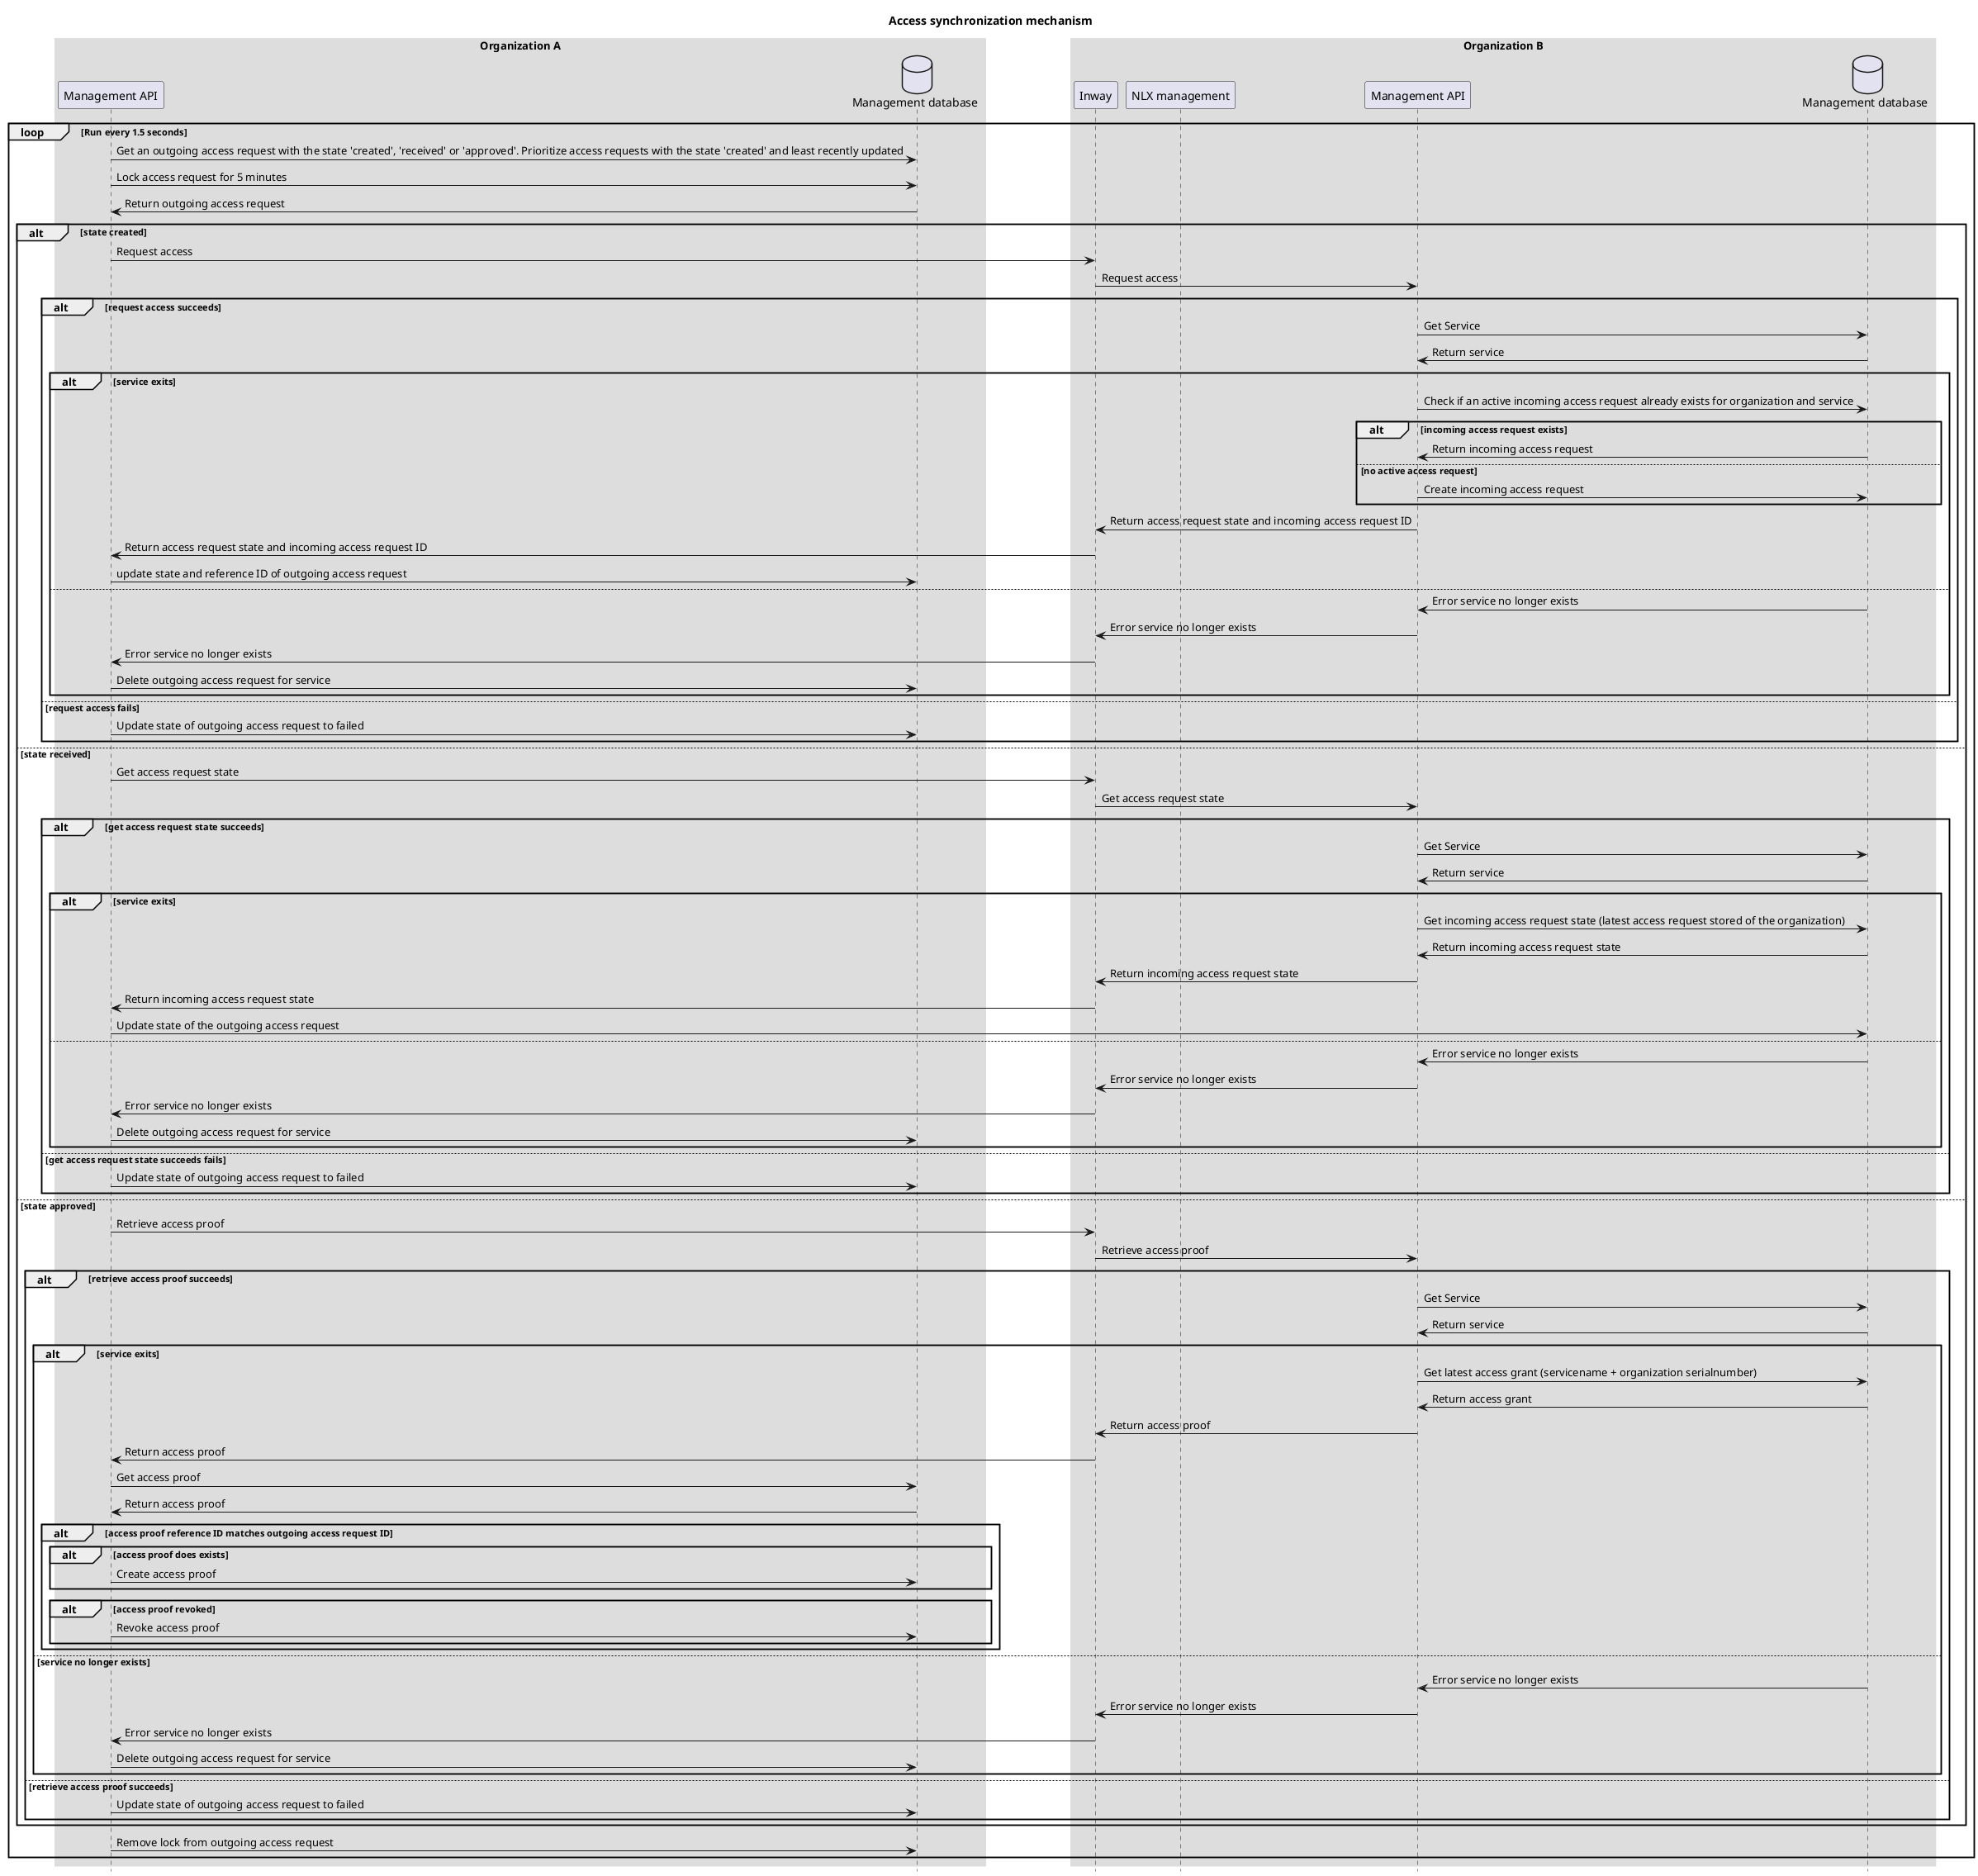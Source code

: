 @startuml
title: Access synchronization mechanism

skinparam sequenceBoxBorderColor #transparent
skinparam boxPadding 50
hide footbox

box "Organization A"
participant "Management API" as managementAPIOrgA
database "Management database" as managementDatabaseOrgA
end box

box "Organization B"
participant "Inway" as inwayOrgB
participant "NLX management" as managementUIOrgB
participant "Management API" as managementAPIOrgB
database "Management database" as managementDatabaseOrgB
end box

loop Run every 1.5 seconds
    managementAPIOrgA -> managementDatabaseOrgA: Get an outgoing access request with the state 'created', 'received' or 'approved'. Prioritize access requests with the state 'created' and least recently updated
    managementAPIOrgA -> managementDatabaseOrgA: Lock access request for 5 minutes
    managementDatabaseOrgA -> managementAPIOrgA: Return outgoing access request
    alt state created
        managementAPIOrgA -> inwayOrgB: Request access
        inwayOrgB -> managementAPIOrgB: Request access
         alt request access succeeds
            managementAPIOrgB -> managementDatabaseOrgB: Get Service
            managementDatabaseOrgB -> managementAPIOrgB: Return service
            alt service exits
                managementAPIOrgB -> managementDatabaseOrgB: Check if an active incoming access request already exists for organization and service
                alt incoming access request exists 
                    managementDatabaseOrgB -> managementAPIOrgB: Return incoming access request
                else no active access request
                    managementAPIOrgB -> managementDatabaseOrgB: Create incoming access request
                end
                managementAPIOrgB -> inwayOrgB: Return access request state and incoming access request ID
                inwayOrgB -> managementAPIOrgA: Return access request state and incoming access request ID
                managementAPIOrgA -> managementDatabaseOrgA: update state and reference ID of outgoing access request
            else 
                managementDatabaseOrgB -> managementAPIOrgB: Error service no longer exists
                managementAPIOrgB -> inwayOrgB: Error service no longer exists
                inwayOrgB -> managementAPIOrgA: Error service no longer exists
                managementAPIOrgA -> managementDatabaseOrgA: Delete outgoing access request for service
            end
        else request access fails
            managementAPIOrgA -> managementDatabaseOrgA: Update state of outgoing access request to failed
        end
    else state received
        managementAPIOrgA -> inwayOrgB: Get access request state
        inwayOrgB -> managementAPIOrgB: Get access request state
        alt get access request state succeeds
            managementAPIOrgB -> managementDatabaseOrgB: Get Service
            managementDatabaseOrgB -> managementAPIOrgB: Return service
            alt service exits
                managementAPIOrgB -> managementDatabaseOrgB: Get incoming access request state (latest access request stored of the organization)
                managementDatabaseOrgB -> managementAPIOrgB: Return incoming access request state
                managementAPIOrgB -> inwayOrgB: Return incoming access request state
                inwayOrgB -> managementAPIOrgA: Return incoming access request state
                managementAPIOrgA -> managementDatabaseOrgB: Update state of the outgoing access request
            else 
                managementDatabaseOrgB -> managementAPIOrgB: Error service no longer exists
                managementAPIOrgB -> inwayOrgB: Error service no longer exists
                inwayOrgB -> managementAPIOrgA: Error service no longer exists
                managementAPIOrgA -> managementDatabaseOrgA: Delete outgoing access request for service
            end
        else get access request state succeeds fails 
            managementAPIOrgA -> managementDatabaseOrgA: Update state of outgoing access request to failed
        end
    else state approved
        managementAPIOrgA -> inwayOrgB: Retrieve access proof
        inwayOrgB -> managementAPIOrgB: Retrieve access proof
        alt retrieve access proof succeeds
            managementAPIOrgB -> managementDatabaseOrgB: Get Service
            managementDatabaseOrgB -> managementAPIOrgB: Return service
            alt service exits
                managementAPIOrgB -> managementDatabaseOrgB: Get latest access grant (servicename + organization serialnumber)
                managementDatabaseOrgB -> managementAPIOrgB: Return access grant
                managementAPIOrgB -> inwayOrgB: Return access proof
                inwayOrgB -> managementAPIOrgA: Return access proof
                managementAPIOrgA -> managementDatabaseOrgA: Get access proof
                managementDatabaseOrgA -> managementAPIOrgA: Return access proof
                alt access proof reference ID matches outgoing access request ID
                    alt access proof does exists
                        managementAPIOrgA -> managementDatabaseOrgA: Create access proof
                    end
                    alt access proof revoked
                        managementAPIOrgA -> managementDatabaseOrgA: Revoke access proof
                    end
                end
            else service no longer exists
                managementDatabaseOrgB -> managementAPIOrgB: Error service no longer exists
                managementAPIOrgB -> inwayOrgB: Error service no longer exists
                inwayOrgB -> managementAPIOrgA: Error service no longer exists
                managementAPIOrgA -> managementDatabaseOrgA: Delete outgoing access request for service
            end
        else retrieve access proof succeeds
            managementAPIOrgA -> managementDatabaseOrgA: Update state of outgoing access request to failed
        end
    end
    managementAPIOrgA -> managementDatabaseOrgA: Remove lock from outgoing access request
end
@enduml